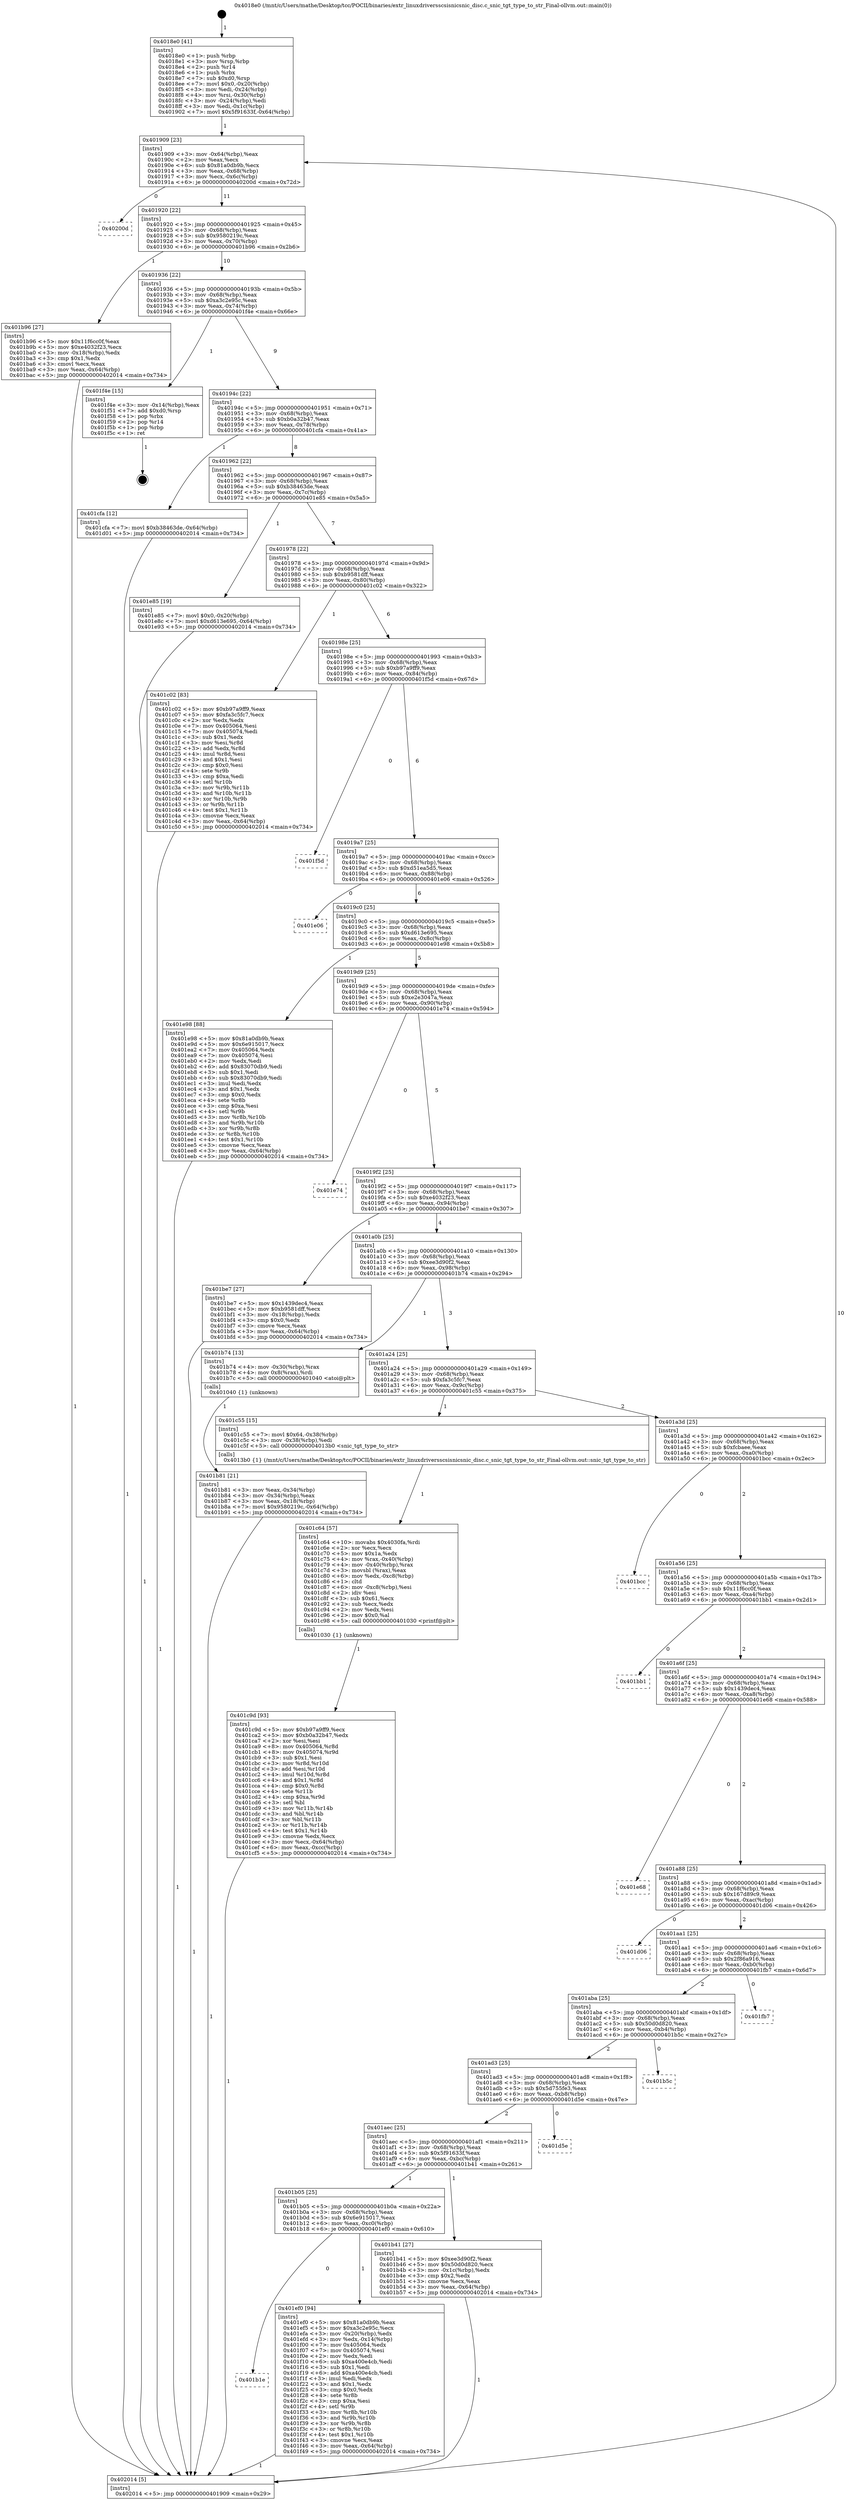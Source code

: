 digraph "0x4018e0" {
  label = "0x4018e0 (/mnt/c/Users/mathe/Desktop/tcc/POCII/binaries/extr_linuxdriversscsisnicsnic_disc.c_snic_tgt_type_to_str_Final-ollvm.out::main(0))"
  labelloc = "t"
  node[shape=record]

  Entry [label="",width=0.3,height=0.3,shape=circle,fillcolor=black,style=filled]
  "0x401909" [label="{
     0x401909 [23]\l
     | [instrs]\l
     &nbsp;&nbsp;0x401909 \<+3\>: mov -0x64(%rbp),%eax\l
     &nbsp;&nbsp;0x40190c \<+2\>: mov %eax,%ecx\l
     &nbsp;&nbsp;0x40190e \<+6\>: sub $0x81a0db9b,%ecx\l
     &nbsp;&nbsp;0x401914 \<+3\>: mov %eax,-0x68(%rbp)\l
     &nbsp;&nbsp;0x401917 \<+3\>: mov %ecx,-0x6c(%rbp)\l
     &nbsp;&nbsp;0x40191a \<+6\>: je 000000000040200d \<main+0x72d\>\l
  }"]
  "0x40200d" [label="{
     0x40200d\l
  }", style=dashed]
  "0x401920" [label="{
     0x401920 [22]\l
     | [instrs]\l
     &nbsp;&nbsp;0x401920 \<+5\>: jmp 0000000000401925 \<main+0x45\>\l
     &nbsp;&nbsp;0x401925 \<+3\>: mov -0x68(%rbp),%eax\l
     &nbsp;&nbsp;0x401928 \<+5\>: sub $0x9580219c,%eax\l
     &nbsp;&nbsp;0x40192d \<+3\>: mov %eax,-0x70(%rbp)\l
     &nbsp;&nbsp;0x401930 \<+6\>: je 0000000000401b96 \<main+0x2b6\>\l
  }"]
  Exit [label="",width=0.3,height=0.3,shape=circle,fillcolor=black,style=filled,peripheries=2]
  "0x401b96" [label="{
     0x401b96 [27]\l
     | [instrs]\l
     &nbsp;&nbsp;0x401b96 \<+5\>: mov $0x11f6cc0f,%eax\l
     &nbsp;&nbsp;0x401b9b \<+5\>: mov $0xe4032f23,%ecx\l
     &nbsp;&nbsp;0x401ba0 \<+3\>: mov -0x18(%rbp),%edx\l
     &nbsp;&nbsp;0x401ba3 \<+3\>: cmp $0x1,%edx\l
     &nbsp;&nbsp;0x401ba6 \<+3\>: cmovl %ecx,%eax\l
     &nbsp;&nbsp;0x401ba9 \<+3\>: mov %eax,-0x64(%rbp)\l
     &nbsp;&nbsp;0x401bac \<+5\>: jmp 0000000000402014 \<main+0x734\>\l
  }"]
  "0x401936" [label="{
     0x401936 [22]\l
     | [instrs]\l
     &nbsp;&nbsp;0x401936 \<+5\>: jmp 000000000040193b \<main+0x5b\>\l
     &nbsp;&nbsp;0x40193b \<+3\>: mov -0x68(%rbp),%eax\l
     &nbsp;&nbsp;0x40193e \<+5\>: sub $0xa3c2e95c,%eax\l
     &nbsp;&nbsp;0x401943 \<+3\>: mov %eax,-0x74(%rbp)\l
     &nbsp;&nbsp;0x401946 \<+6\>: je 0000000000401f4e \<main+0x66e\>\l
  }"]
  "0x401b1e" [label="{
     0x401b1e\l
  }", style=dashed]
  "0x401f4e" [label="{
     0x401f4e [15]\l
     | [instrs]\l
     &nbsp;&nbsp;0x401f4e \<+3\>: mov -0x14(%rbp),%eax\l
     &nbsp;&nbsp;0x401f51 \<+7\>: add $0xd0,%rsp\l
     &nbsp;&nbsp;0x401f58 \<+1\>: pop %rbx\l
     &nbsp;&nbsp;0x401f59 \<+2\>: pop %r14\l
     &nbsp;&nbsp;0x401f5b \<+1\>: pop %rbp\l
     &nbsp;&nbsp;0x401f5c \<+1\>: ret\l
  }"]
  "0x40194c" [label="{
     0x40194c [22]\l
     | [instrs]\l
     &nbsp;&nbsp;0x40194c \<+5\>: jmp 0000000000401951 \<main+0x71\>\l
     &nbsp;&nbsp;0x401951 \<+3\>: mov -0x68(%rbp),%eax\l
     &nbsp;&nbsp;0x401954 \<+5\>: sub $0xb0a32b47,%eax\l
     &nbsp;&nbsp;0x401959 \<+3\>: mov %eax,-0x78(%rbp)\l
     &nbsp;&nbsp;0x40195c \<+6\>: je 0000000000401cfa \<main+0x41a\>\l
  }"]
  "0x401ef0" [label="{
     0x401ef0 [94]\l
     | [instrs]\l
     &nbsp;&nbsp;0x401ef0 \<+5\>: mov $0x81a0db9b,%eax\l
     &nbsp;&nbsp;0x401ef5 \<+5\>: mov $0xa3c2e95c,%ecx\l
     &nbsp;&nbsp;0x401efa \<+3\>: mov -0x20(%rbp),%edx\l
     &nbsp;&nbsp;0x401efd \<+3\>: mov %edx,-0x14(%rbp)\l
     &nbsp;&nbsp;0x401f00 \<+7\>: mov 0x405064,%edx\l
     &nbsp;&nbsp;0x401f07 \<+7\>: mov 0x405074,%esi\l
     &nbsp;&nbsp;0x401f0e \<+2\>: mov %edx,%edi\l
     &nbsp;&nbsp;0x401f10 \<+6\>: sub $0xa400e4cb,%edi\l
     &nbsp;&nbsp;0x401f16 \<+3\>: sub $0x1,%edi\l
     &nbsp;&nbsp;0x401f19 \<+6\>: add $0xa400e4cb,%edi\l
     &nbsp;&nbsp;0x401f1f \<+3\>: imul %edi,%edx\l
     &nbsp;&nbsp;0x401f22 \<+3\>: and $0x1,%edx\l
     &nbsp;&nbsp;0x401f25 \<+3\>: cmp $0x0,%edx\l
     &nbsp;&nbsp;0x401f28 \<+4\>: sete %r8b\l
     &nbsp;&nbsp;0x401f2c \<+3\>: cmp $0xa,%esi\l
     &nbsp;&nbsp;0x401f2f \<+4\>: setl %r9b\l
     &nbsp;&nbsp;0x401f33 \<+3\>: mov %r8b,%r10b\l
     &nbsp;&nbsp;0x401f36 \<+3\>: and %r9b,%r10b\l
     &nbsp;&nbsp;0x401f39 \<+3\>: xor %r9b,%r8b\l
     &nbsp;&nbsp;0x401f3c \<+3\>: or %r8b,%r10b\l
     &nbsp;&nbsp;0x401f3f \<+4\>: test $0x1,%r10b\l
     &nbsp;&nbsp;0x401f43 \<+3\>: cmovne %ecx,%eax\l
     &nbsp;&nbsp;0x401f46 \<+3\>: mov %eax,-0x64(%rbp)\l
     &nbsp;&nbsp;0x401f49 \<+5\>: jmp 0000000000402014 \<main+0x734\>\l
  }"]
  "0x401cfa" [label="{
     0x401cfa [12]\l
     | [instrs]\l
     &nbsp;&nbsp;0x401cfa \<+7\>: movl $0xb38463de,-0x64(%rbp)\l
     &nbsp;&nbsp;0x401d01 \<+5\>: jmp 0000000000402014 \<main+0x734\>\l
  }"]
  "0x401962" [label="{
     0x401962 [22]\l
     | [instrs]\l
     &nbsp;&nbsp;0x401962 \<+5\>: jmp 0000000000401967 \<main+0x87\>\l
     &nbsp;&nbsp;0x401967 \<+3\>: mov -0x68(%rbp),%eax\l
     &nbsp;&nbsp;0x40196a \<+5\>: sub $0xb38463de,%eax\l
     &nbsp;&nbsp;0x40196f \<+3\>: mov %eax,-0x7c(%rbp)\l
     &nbsp;&nbsp;0x401972 \<+6\>: je 0000000000401e85 \<main+0x5a5\>\l
  }"]
  "0x401c9d" [label="{
     0x401c9d [93]\l
     | [instrs]\l
     &nbsp;&nbsp;0x401c9d \<+5\>: mov $0xb97a9ff9,%ecx\l
     &nbsp;&nbsp;0x401ca2 \<+5\>: mov $0xb0a32b47,%edx\l
     &nbsp;&nbsp;0x401ca7 \<+2\>: xor %esi,%esi\l
     &nbsp;&nbsp;0x401ca9 \<+8\>: mov 0x405064,%r8d\l
     &nbsp;&nbsp;0x401cb1 \<+8\>: mov 0x405074,%r9d\l
     &nbsp;&nbsp;0x401cb9 \<+3\>: sub $0x1,%esi\l
     &nbsp;&nbsp;0x401cbc \<+3\>: mov %r8d,%r10d\l
     &nbsp;&nbsp;0x401cbf \<+3\>: add %esi,%r10d\l
     &nbsp;&nbsp;0x401cc2 \<+4\>: imul %r10d,%r8d\l
     &nbsp;&nbsp;0x401cc6 \<+4\>: and $0x1,%r8d\l
     &nbsp;&nbsp;0x401cca \<+4\>: cmp $0x0,%r8d\l
     &nbsp;&nbsp;0x401cce \<+4\>: sete %r11b\l
     &nbsp;&nbsp;0x401cd2 \<+4\>: cmp $0xa,%r9d\l
     &nbsp;&nbsp;0x401cd6 \<+3\>: setl %bl\l
     &nbsp;&nbsp;0x401cd9 \<+3\>: mov %r11b,%r14b\l
     &nbsp;&nbsp;0x401cdc \<+3\>: and %bl,%r14b\l
     &nbsp;&nbsp;0x401cdf \<+3\>: xor %bl,%r11b\l
     &nbsp;&nbsp;0x401ce2 \<+3\>: or %r11b,%r14b\l
     &nbsp;&nbsp;0x401ce5 \<+4\>: test $0x1,%r14b\l
     &nbsp;&nbsp;0x401ce9 \<+3\>: cmovne %edx,%ecx\l
     &nbsp;&nbsp;0x401cec \<+3\>: mov %ecx,-0x64(%rbp)\l
     &nbsp;&nbsp;0x401cef \<+6\>: mov %eax,-0xcc(%rbp)\l
     &nbsp;&nbsp;0x401cf5 \<+5\>: jmp 0000000000402014 \<main+0x734\>\l
  }"]
  "0x401e85" [label="{
     0x401e85 [19]\l
     | [instrs]\l
     &nbsp;&nbsp;0x401e85 \<+7\>: movl $0x0,-0x20(%rbp)\l
     &nbsp;&nbsp;0x401e8c \<+7\>: movl $0xd613e695,-0x64(%rbp)\l
     &nbsp;&nbsp;0x401e93 \<+5\>: jmp 0000000000402014 \<main+0x734\>\l
  }"]
  "0x401978" [label="{
     0x401978 [22]\l
     | [instrs]\l
     &nbsp;&nbsp;0x401978 \<+5\>: jmp 000000000040197d \<main+0x9d\>\l
     &nbsp;&nbsp;0x40197d \<+3\>: mov -0x68(%rbp),%eax\l
     &nbsp;&nbsp;0x401980 \<+5\>: sub $0xb9581dff,%eax\l
     &nbsp;&nbsp;0x401985 \<+3\>: mov %eax,-0x80(%rbp)\l
     &nbsp;&nbsp;0x401988 \<+6\>: je 0000000000401c02 \<main+0x322\>\l
  }"]
  "0x401c64" [label="{
     0x401c64 [57]\l
     | [instrs]\l
     &nbsp;&nbsp;0x401c64 \<+10\>: movabs $0x4030fa,%rdi\l
     &nbsp;&nbsp;0x401c6e \<+2\>: xor %ecx,%ecx\l
     &nbsp;&nbsp;0x401c70 \<+5\>: mov $0x1a,%edx\l
     &nbsp;&nbsp;0x401c75 \<+4\>: mov %rax,-0x40(%rbp)\l
     &nbsp;&nbsp;0x401c79 \<+4\>: mov -0x40(%rbp),%rax\l
     &nbsp;&nbsp;0x401c7d \<+3\>: movsbl (%rax),%eax\l
     &nbsp;&nbsp;0x401c80 \<+6\>: mov %edx,-0xc8(%rbp)\l
     &nbsp;&nbsp;0x401c86 \<+1\>: cltd\l
     &nbsp;&nbsp;0x401c87 \<+6\>: mov -0xc8(%rbp),%esi\l
     &nbsp;&nbsp;0x401c8d \<+2\>: idiv %esi\l
     &nbsp;&nbsp;0x401c8f \<+3\>: sub $0x61,%ecx\l
     &nbsp;&nbsp;0x401c92 \<+2\>: sub %ecx,%edx\l
     &nbsp;&nbsp;0x401c94 \<+2\>: mov %edx,%esi\l
     &nbsp;&nbsp;0x401c96 \<+2\>: mov $0x0,%al\l
     &nbsp;&nbsp;0x401c98 \<+5\>: call 0000000000401030 \<printf@plt\>\l
     | [calls]\l
     &nbsp;&nbsp;0x401030 \{1\} (unknown)\l
  }"]
  "0x401c02" [label="{
     0x401c02 [83]\l
     | [instrs]\l
     &nbsp;&nbsp;0x401c02 \<+5\>: mov $0xb97a9ff9,%eax\l
     &nbsp;&nbsp;0x401c07 \<+5\>: mov $0xfa3c5fc7,%ecx\l
     &nbsp;&nbsp;0x401c0c \<+2\>: xor %edx,%edx\l
     &nbsp;&nbsp;0x401c0e \<+7\>: mov 0x405064,%esi\l
     &nbsp;&nbsp;0x401c15 \<+7\>: mov 0x405074,%edi\l
     &nbsp;&nbsp;0x401c1c \<+3\>: sub $0x1,%edx\l
     &nbsp;&nbsp;0x401c1f \<+3\>: mov %esi,%r8d\l
     &nbsp;&nbsp;0x401c22 \<+3\>: add %edx,%r8d\l
     &nbsp;&nbsp;0x401c25 \<+4\>: imul %r8d,%esi\l
     &nbsp;&nbsp;0x401c29 \<+3\>: and $0x1,%esi\l
     &nbsp;&nbsp;0x401c2c \<+3\>: cmp $0x0,%esi\l
     &nbsp;&nbsp;0x401c2f \<+4\>: sete %r9b\l
     &nbsp;&nbsp;0x401c33 \<+3\>: cmp $0xa,%edi\l
     &nbsp;&nbsp;0x401c36 \<+4\>: setl %r10b\l
     &nbsp;&nbsp;0x401c3a \<+3\>: mov %r9b,%r11b\l
     &nbsp;&nbsp;0x401c3d \<+3\>: and %r10b,%r11b\l
     &nbsp;&nbsp;0x401c40 \<+3\>: xor %r10b,%r9b\l
     &nbsp;&nbsp;0x401c43 \<+3\>: or %r9b,%r11b\l
     &nbsp;&nbsp;0x401c46 \<+4\>: test $0x1,%r11b\l
     &nbsp;&nbsp;0x401c4a \<+3\>: cmovne %ecx,%eax\l
     &nbsp;&nbsp;0x401c4d \<+3\>: mov %eax,-0x64(%rbp)\l
     &nbsp;&nbsp;0x401c50 \<+5\>: jmp 0000000000402014 \<main+0x734\>\l
  }"]
  "0x40198e" [label="{
     0x40198e [25]\l
     | [instrs]\l
     &nbsp;&nbsp;0x40198e \<+5\>: jmp 0000000000401993 \<main+0xb3\>\l
     &nbsp;&nbsp;0x401993 \<+3\>: mov -0x68(%rbp),%eax\l
     &nbsp;&nbsp;0x401996 \<+5\>: sub $0xb97a9ff9,%eax\l
     &nbsp;&nbsp;0x40199b \<+6\>: mov %eax,-0x84(%rbp)\l
     &nbsp;&nbsp;0x4019a1 \<+6\>: je 0000000000401f5d \<main+0x67d\>\l
  }"]
  "0x401b81" [label="{
     0x401b81 [21]\l
     | [instrs]\l
     &nbsp;&nbsp;0x401b81 \<+3\>: mov %eax,-0x34(%rbp)\l
     &nbsp;&nbsp;0x401b84 \<+3\>: mov -0x34(%rbp),%eax\l
     &nbsp;&nbsp;0x401b87 \<+3\>: mov %eax,-0x18(%rbp)\l
     &nbsp;&nbsp;0x401b8a \<+7\>: movl $0x9580219c,-0x64(%rbp)\l
     &nbsp;&nbsp;0x401b91 \<+5\>: jmp 0000000000402014 \<main+0x734\>\l
  }"]
  "0x401f5d" [label="{
     0x401f5d\l
  }", style=dashed]
  "0x4019a7" [label="{
     0x4019a7 [25]\l
     | [instrs]\l
     &nbsp;&nbsp;0x4019a7 \<+5\>: jmp 00000000004019ac \<main+0xcc\>\l
     &nbsp;&nbsp;0x4019ac \<+3\>: mov -0x68(%rbp),%eax\l
     &nbsp;&nbsp;0x4019af \<+5\>: sub $0xd51ea5d5,%eax\l
     &nbsp;&nbsp;0x4019b4 \<+6\>: mov %eax,-0x88(%rbp)\l
     &nbsp;&nbsp;0x4019ba \<+6\>: je 0000000000401e06 \<main+0x526\>\l
  }"]
  "0x4018e0" [label="{
     0x4018e0 [41]\l
     | [instrs]\l
     &nbsp;&nbsp;0x4018e0 \<+1\>: push %rbp\l
     &nbsp;&nbsp;0x4018e1 \<+3\>: mov %rsp,%rbp\l
     &nbsp;&nbsp;0x4018e4 \<+2\>: push %r14\l
     &nbsp;&nbsp;0x4018e6 \<+1\>: push %rbx\l
     &nbsp;&nbsp;0x4018e7 \<+7\>: sub $0xd0,%rsp\l
     &nbsp;&nbsp;0x4018ee \<+7\>: movl $0x0,-0x20(%rbp)\l
     &nbsp;&nbsp;0x4018f5 \<+3\>: mov %edi,-0x24(%rbp)\l
     &nbsp;&nbsp;0x4018f8 \<+4\>: mov %rsi,-0x30(%rbp)\l
     &nbsp;&nbsp;0x4018fc \<+3\>: mov -0x24(%rbp),%edi\l
     &nbsp;&nbsp;0x4018ff \<+3\>: mov %edi,-0x1c(%rbp)\l
     &nbsp;&nbsp;0x401902 \<+7\>: movl $0x5f91633f,-0x64(%rbp)\l
  }"]
  "0x401e06" [label="{
     0x401e06\l
  }", style=dashed]
  "0x4019c0" [label="{
     0x4019c0 [25]\l
     | [instrs]\l
     &nbsp;&nbsp;0x4019c0 \<+5\>: jmp 00000000004019c5 \<main+0xe5\>\l
     &nbsp;&nbsp;0x4019c5 \<+3\>: mov -0x68(%rbp),%eax\l
     &nbsp;&nbsp;0x4019c8 \<+5\>: sub $0xd613e695,%eax\l
     &nbsp;&nbsp;0x4019cd \<+6\>: mov %eax,-0x8c(%rbp)\l
     &nbsp;&nbsp;0x4019d3 \<+6\>: je 0000000000401e98 \<main+0x5b8\>\l
  }"]
  "0x402014" [label="{
     0x402014 [5]\l
     | [instrs]\l
     &nbsp;&nbsp;0x402014 \<+5\>: jmp 0000000000401909 \<main+0x29\>\l
  }"]
  "0x401e98" [label="{
     0x401e98 [88]\l
     | [instrs]\l
     &nbsp;&nbsp;0x401e98 \<+5\>: mov $0x81a0db9b,%eax\l
     &nbsp;&nbsp;0x401e9d \<+5\>: mov $0x6e915017,%ecx\l
     &nbsp;&nbsp;0x401ea2 \<+7\>: mov 0x405064,%edx\l
     &nbsp;&nbsp;0x401ea9 \<+7\>: mov 0x405074,%esi\l
     &nbsp;&nbsp;0x401eb0 \<+2\>: mov %edx,%edi\l
     &nbsp;&nbsp;0x401eb2 \<+6\>: add $0x83070db9,%edi\l
     &nbsp;&nbsp;0x401eb8 \<+3\>: sub $0x1,%edi\l
     &nbsp;&nbsp;0x401ebb \<+6\>: sub $0x83070db9,%edi\l
     &nbsp;&nbsp;0x401ec1 \<+3\>: imul %edi,%edx\l
     &nbsp;&nbsp;0x401ec4 \<+3\>: and $0x1,%edx\l
     &nbsp;&nbsp;0x401ec7 \<+3\>: cmp $0x0,%edx\l
     &nbsp;&nbsp;0x401eca \<+4\>: sete %r8b\l
     &nbsp;&nbsp;0x401ece \<+3\>: cmp $0xa,%esi\l
     &nbsp;&nbsp;0x401ed1 \<+4\>: setl %r9b\l
     &nbsp;&nbsp;0x401ed5 \<+3\>: mov %r8b,%r10b\l
     &nbsp;&nbsp;0x401ed8 \<+3\>: and %r9b,%r10b\l
     &nbsp;&nbsp;0x401edb \<+3\>: xor %r9b,%r8b\l
     &nbsp;&nbsp;0x401ede \<+3\>: or %r8b,%r10b\l
     &nbsp;&nbsp;0x401ee1 \<+4\>: test $0x1,%r10b\l
     &nbsp;&nbsp;0x401ee5 \<+3\>: cmovne %ecx,%eax\l
     &nbsp;&nbsp;0x401ee8 \<+3\>: mov %eax,-0x64(%rbp)\l
     &nbsp;&nbsp;0x401eeb \<+5\>: jmp 0000000000402014 \<main+0x734\>\l
  }"]
  "0x4019d9" [label="{
     0x4019d9 [25]\l
     | [instrs]\l
     &nbsp;&nbsp;0x4019d9 \<+5\>: jmp 00000000004019de \<main+0xfe\>\l
     &nbsp;&nbsp;0x4019de \<+3\>: mov -0x68(%rbp),%eax\l
     &nbsp;&nbsp;0x4019e1 \<+5\>: sub $0xe2e3047a,%eax\l
     &nbsp;&nbsp;0x4019e6 \<+6\>: mov %eax,-0x90(%rbp)\l
     &nbsp;&nbsp;0x4019ec \<+6\>: je 0000000000401e74 \<main+0x594\>\l
  }"]
  "0x401b05" [label="{
     0x401b05 [25]\l
     | [instrs]\l
     &nbsp;&nbsp;0x401b05 \<+5\>: jmp 0000000000401b0a \<main+0x22a\>\l
     &nbsp;&nbsp;0x401b0a \<+3\>: mov -0x68(%rbp),%eax\l
     &nbsp;&nbsp;0x401b0d \<+5\>: sub $0x6e915017,%eax\l
     &nbsp;&nbsp;0x401b12 \<+6\>: mov %eax,-0xc0(%rbp)\l
     &nbsp;&nbsp;0x401b18 \<+6\>: je 0000000000401ef0 \<main+0x610\>\l
  }"]
  "0x401e74" [label="{
     0x401e74\l
  }", style=dashed]
  "0x4019f2" [label="{
     0x4019f2 [25]\l
     | [instrs]\l
     &nbsp;&nbsp;0x4019f2 \<+5\>: jmp 00000000004019f7 \<main+0x117\>\l
     &nbsp;&nbsp;0x4019f7 \<+3\>: mov -0x68(%rbp),%eax\l
     &nbsp;&nbsp;0x4019fa \<+5\>: sub $0xe4032f23,%eax\l
     &nbsp;&nbsp;0x4019ff \<+6\>: mov %eax,-0x94(%rbp)\l
     &nbsp;&nbsp;0x401a05 \<+6\>: je 0000000000401be7 \<main+0x307\>\l
  }"]
  "0x401b41" [label="{
     0x401b41 [27]\l
     | [instrs]\l
     &nbsp;&nbsp;0x401b41 \<+5\>: mov $0xee3d90f2,%eax\l
     &nbsp;&nbsp;0x401b46 \<+5\>: mov $0x50d0d820,%ecx\l
     &nbsp;&nbsp;0x401b4b \<+3\>: mov -0x1c(%rbp),%edx\l
     &nbsp;&nbsp;0x401b4e \<+3\>: cmp $0x2,%edx\l
     &nbsp;&nbsp;0x401b51 \<+3\>: cmovne %ecx,%eax\l
     &nbsp;&nbsp;0x401b54 \<+3\>: mov %eax,-0x64(%rbp)\l
     &nbsp;&nbsp;0x401b57 \<+5\>: jmp 0000000000402014 \<main+0x734\>\l
  }"]
  "0x401be7" [label="{
     0x401be7 [27]\l
     | [instrs]\l
     &nbsp;&nbsp;0x401be7 \<+5\>: mov $0x1439dec4,%eax\l
     &nbsp;&nbsp;0x401bec \<+5\>: mov $0xb9581dff,%ecx\l
     &nbsp;&nbsp;0x401bf1 \<+3\>: mov -0x18(%rbp),%edx\l
     &nbsp;&nbsp;0x401bf4 \<+3\>: cmp $0x0,%edx\l
     &nbsp;&nbsp;0x401bf7 \<+3\>: cmove %ecx,%eax\l
     &nbsp;&nbsp;0x401bfa \<+3\>: mov %eax,-0x64(%rbp)\l
     &nbsp;&nbsp;0x401bfd \<+5\>: jmp 0000000000402014 \<main+0x734\>\l
  }"]
  "0x401a0b" [label="{
     0x401a0b [25]\l
     | [instrs]\l
     &nbsp;&nbsp;0x401a0b \<+5\>: jmp 0000000000401a10 \<main+0x130\>\l
     &nbsp;&nbsp;0x401a10 \<+3\>: mov -0x68(%rbp),%eax\l
     &nbsp;&nbsp;0x401a13 \<+5\>: sub $0xee3d90f2,%eax\l
     &nbsp;&nbsp;0x401a18 \<+6\>: mov %eax,-0x98(%rbp)\l
     &nbsp;&nbsp;0x401a1e \<+6\>: je 0000000000401b74 \<main+0x294\>\l
  }"]
  "0x401aec" [label="{
     0x401aec [25]\l
     | [instrs]\l
     &nbsp;&nbsp;0x401aec \<+5\>: jmp 0000000000401af1 \<main+0x211\>\l
     &nbsp;&nbsp;0x401af1 \<+3\>: mov -0x68(%rbp),%eax\l
     &nbsp;&nbsp;0x401af4 \<+5\>: sub $0x5f91633f,%eax\l
     &nbsp;&nbsp;0x401af9 \<+6\>: mov %eax,-0xbc(%rbp)\l
     &nbsp;&nbsp;0x401aff \<+6\>: je 0000000000401b41 \<main+0x261\>\l
  }"]
  "0x401b74" [label="{
     0x401b74 [13]\l
     | [instrs]\l
     &nbsp;&nbsp;0x401b74 \<+4\>: mov -0x30(%rbp),%rax\l
     &nbsp;&nbsp;0x401b78 \<+4\>: mov 0x8(%rax),%rdi\l
     &nbsp;&nbsp;0x401b7c \<+5\>: call 0000000000401040 \<atoi@plt\>\l
     | [calls]\l
     &nbsp;&nbsp;0x401040 \{1\} (unknown)\l
  }"]
  "0x401a24" [label="{
     0x401a24 [25]\l
     | [instrs]\l
     &nbsp;&nbsp;0x401a24 \<+5\>: jmp 0000000000401a29 \<main+0x149\>\l
     &nbsp;&nbsp;0x401a29 \<+3\>: mov -0x68(%rbp),%eax\l
     &nbsp;&nbsp;0x401a2c \<+5\>: sub $0xfa3c5fc7,%eax\l
     &nbsp;&nbsp;0x401a31 \<+6\>: mov %eax,-0x9c(%rbp)\l
     &nbsp;&nbsp;0x401a37 \<+6\>: je 0000000000401c55 \<main+0x375\>\l
  }"]
  "0x401d5e" [label="{
     0x401d5e\l
  }", style=dashed]
  "0x401c55" [label="{
     0x401c55 [15]\l
     | [instrs]\l
     &nbsp;&nbsp;0x401c55 \<+7\>: movl $0x64,-0x38(%rbp)\l
     &nbsp;&nbsp;0x401c5c \<+3\>: mov -0x38(%rbp),%edi\l
     &nbsp;&nbsp;0x401c5f \<+5\>: call 00000000004013b0 \<snic_tgt_type_to_str\>\l
     | [calls]\l
     &nbsp;&nbsp;0x4013b0 \{1\} (/mnt/c/Users/mathe/Desktop/tcc/POCII/binaries/extr_linuxdriversscsisnicsnic_disc.c_snic_tgt_type_to_str_Final-ollvm.out::snic_tgt_type_to_str)\l
  }"]
  "0x401a3d" [label="{
     0x401a3d [25]\l
     | [instrs]\l
     &nbsp;&nbsp;0x401a3d \<+5\>: jmp 0000000000401a42 \<main+0x162\>\l
     &nbsp;&nbsp;0x401a42 \<+3\>: mov -0x68(%rbp),%eax\l
     &nbsp;&nbsp;0x401a45 \<+5\>: sub $0xfcbaee,%eax\l
     &nbsp;&nbsp;0x401a4a \<+6\>: mov %eax,-0xa0(%rbp)\l
     &nbsp;&nbsp;0x401a50 \<+6\>: je 0000000000401bcc \<main+0x2ec\>\l
  }"]
  "0x401ad3" [label="{
     0x401ad3 [25]\l
     | [instrs]\l
     &nbsp;&nbsp;0x401ad3 \<+5\>: jmp 0000000000401ad8 \<main+0x1f8\>\l
     &nbsp;&nbsp;0x401ad8 \<+3\>: mov -0x68(%rbp),%eax\l
     &nbsp;&nbsp;0x401adb \<+5\>: sub $0x5d755fe3,%eax\l
     &nbsp;&nbsp;0x401ae0 \<+6\>: mov %eax,-0xb8(%rbp)\l
     &nbsp;&nbsp;0x401ae6 \<+6\>: je 0000000000401d5e \<main+0x47e\>\l
  }"]
  "0x401bcc" [label="{
     0x401bcc\l
  }", style=dashed]
  "0x401a56" [label="{
     0x401a56 [25]\l
     | [instrs]\l
     &nbsp;&nbsp;0x401a56 \<+5\>: jmp 0000000000401a5b \<main+0x17b\>\l
     &nbsp;&nbsp;0x401a5b \<+3\>: mov -0x68(%rbp),%eax\l
     &nbsp;&nbsp;0x401a5e \<+5\>: sub $0x11f6cc0f,%eax\l
     &nbsp;&nbsp;0x401a63 \<+6\>: mov %eax,-0xa4(%rbp)\l
     &nbsp;&nbsp;0x401a69 \<+6\>: je 0000000000401bb1 \<main+0x2d1\>\l
  }"]
  "0x401b5c" [label="{
     0x401b5c\l
  }", style=dashed]
  "0x401bb1" [label="{
     0x401bb1\l
  }", style=dashed]
  "0x401a6f" [label="{
     0x401a6f [25]\l
     | [instrs]\l
     &nbsp;&nbsp;0x401a6f \<+5\>: jmp 0000000000401a74 \<main+0x194\>\l
     &nbsp;&nbsp;0x401a74 \<+3\>: mov -0x68(%rbp),%eax\l
     &nbsp;&nbsp;0x401a77 \<+5\>: sub $0x1439dec4,%eax\l
     &nbsp;&nbsp;0x401a7c \<+6\>: mov %eax,-0xa8(%rbp)\l
     &nbsp;&nbsp;0x401a82 \<+6\>: je 0000000000401e68 \<main+0x588\>\l
  }"]
  "0x401aba" [label="{
     0x401aba [25]\l
     | [instrs]\l
     &nbsp;&nbsp;0x401aba \<+5\>: jmp 0000000000401abf \<main+0x1df\>\l
     &nbsp;&nbsp;0x401abf \<+3\>: mov -0x68(%rbp),%eax\l
     &nbsp;&nbsp;0x401ac2 \<+5\>: sub $0x50d0d820,%eax\l
     &nbsp;&nbsp;0x401ac7 \<+6\>: mov %eax,-0xb4(%rbp)\l
     &nbsp;&nbsp;0x401acd \<+6\>: je 0000000000401b5c \<main+0x27c\>\l
  }"]
  "0x401e68" [label="{
     0x401e68\l
  }", style=dashed]
  "0x401a88" [label="{
     0x401a88 [25]\l
     | [instrs]\l
     &nbsp;&nbsp;0x401a88 \<+5\>: jmp 0000000000401a8d \<main+0x1ad\>\l
     &nbsp;&nbsp;0x401a8d \<+3\>: mov -0x68(%rbp),%eax\l
     &nbsp;&nbsp;0x401a90 \<+5\>: sub $0x167d89c9,%eax\l
     &nbsp;&nbsp;0x401a95 \<+6\>: mov %eax,-0xac(%rbp)\l
     &nbsp;&nbsp;0x401a9b \<+6\>: je 0000000000401d06 \<main+0x426\>\l
  }"]
  "0x401fb7" [label="{
     0x401fb7\l
  }", style=dashed]
  "0x401d06" [label="{
     0x401d06\l
  }", style=dashed]
  "0x401aa1" [label="{
     0x401aa1 [25]\l
     | [instrs]\l
     &nbsp;&nbsp;0x401aa1 \<+5\>: jmp 0000000000401aa6 \<main+0x1c6\>\l
     &nbsp;&nbsp;0x401aa6 \<+3\>: mov -0x68(%rbp),%eax\l
     &nbsp;&nbsp;0x401aa9 \<+5\>: sub $0x2f86a916,%eax\l
     &nbsp;&nbsp;0x401aae \<+6\>: mov %eax,-0xb0(%rbp)\l
     &nbsp;&nbsp;0x401ab4 \<+6\>: je 0000000000401fb7 \<main+0x6d7\>\l
  }"]
  Entry -> "0x4018e0" [label=" 1"]
  "0x401909" -> "0x40200d" [label=" 0"]
  "0x401909" -> "0x401920" [label=" 11"]
  "0x401f4e" -> Exit [label=" 1"]
  "0x401920" -> "0x401b96" [label=" 1"]
  "0x401920" -> "0x401936" [label=" 10"]
  "0x401ef0" -> "0x402014" [label=" 1"]
  "0x401936" -> "0x401f4e" [label=" 1"]
  "0x401936" -> "0x40194c" [label=" 9"]
  "0x401b05" -> "0x401b1e" [label=" 0"]
  "0x40194c" -> "0x401cfa" [label=" 1"]
  "0x40194c" -> "0x401962" [label=" 8"]
  "0x401b05" -> "0x401ef0" [label=" 1"]
  "0x401962" -> "0x401e85" [label=" 1"]
  "0x401962" -> "0x401978" [label=" 7"]
  "0x401e98" -> "0x402014" [label=" 1"]
  "0x401978" -> "0x401c02" [label=" 1"]
  "0x401978" -> "0x40198e" [label=" 6"]
  "0x401e85" -> "0x402014" [label=" 1"]
  "0x40198e" -> "0x401f5d" [label=" 0"]
  "0x40198e" -> "0x4019a7" [label=" 6"]
  "0x401cfa" -> "0x402014" [label=" 1"]
  "0x4019a7" -> "0x401e06" [label=" 0"]
  "0x4019a7" -> "0x4019c0" [label=" 6"]
  "0x401c9d" -> "0x402014" [label=" 1"]
  "0x4019c0" -> "0x401e98" [label=" 1"]
  "0x4019c0" -> "0x4019d9" [label=" 5"]
  "0x401c64" -> "0x401c9d" [label=" 1"]
  "0x4019d9" -> "0x401e74" [label=" 0"]
  "0x4019d9" -> "0x4019f2" [label=" 5"]
  "0x401c55" -> "0x401c64" [label=" 1"]
  "0x4019f2" -> "0x401be7" [label=" 1"]
  "0x4019f2" -> "0x401a0b" [label=" 4"]
  "0x401c02" -> "0x402014" [label=" 1"]
  "0x401a0b" -> "0x401b74" [label=" 1"]
  "0x401a0b" -> "0x401a24" [label=" 3"]
  "0x401b96" -> "0x402014" [label=" 1"]
  "0x401a24" -> "0x401c55" [label=" 1"]
  "0x401a24" -> "0x401a3d" [label=" 2"]
  "0x401b81" -> "0x402014" [label=" 1"]
  "0x401a3d" -> "0x401bcc" [label=" 0"]
  "0x401a3d" -> "0x401a56" [label=" 2"]
  "0x402014" -> "0x401909" [label=" 10"]
  "0x401a56" -> "0x401bb1" [label=" 0"]
  "0x401a56" -> "0x401a6f" [label=" 2"]
  "0x4018e0" -> "0x401909" [label=" 1"]
  "0x401a6f" -> "0x401e68" [label=" 0"]
  "0x401a6f" -> "0x401a88" [label=" 2"]
  "0x401aec" -> "0x401b05" [label=" 1"]
  "0x401a88" -> "0x401d06" [label=" 0"]
  "0x401a88" -> "0x401aa1" [label=" 2"]
  "0x401aec" -> "0x401b41" [label=" 1"]
  "0x401aa1" -> "0x401fb7" [label=" 0"]
  "0x401aa1" -> "0x401aba" [label=" 2"]
  "0x401b41" -> "0x402014" [label=" 1"]
  "0x401aba" -> "0x401b5c" [label=" 0"]
  "0x401aba" -> "0x401ad3" [label=" 2"]
  "0x401b74" -> "0x401b81" [label=" 1"]
  "0x401ad3" -> "0x401d5e" [label=" 0"]
  "0x401ad3" -> "0x401aec" [label=" 2"]
  "0x401be7" -> "0x402014" [label=" 1"]
}
